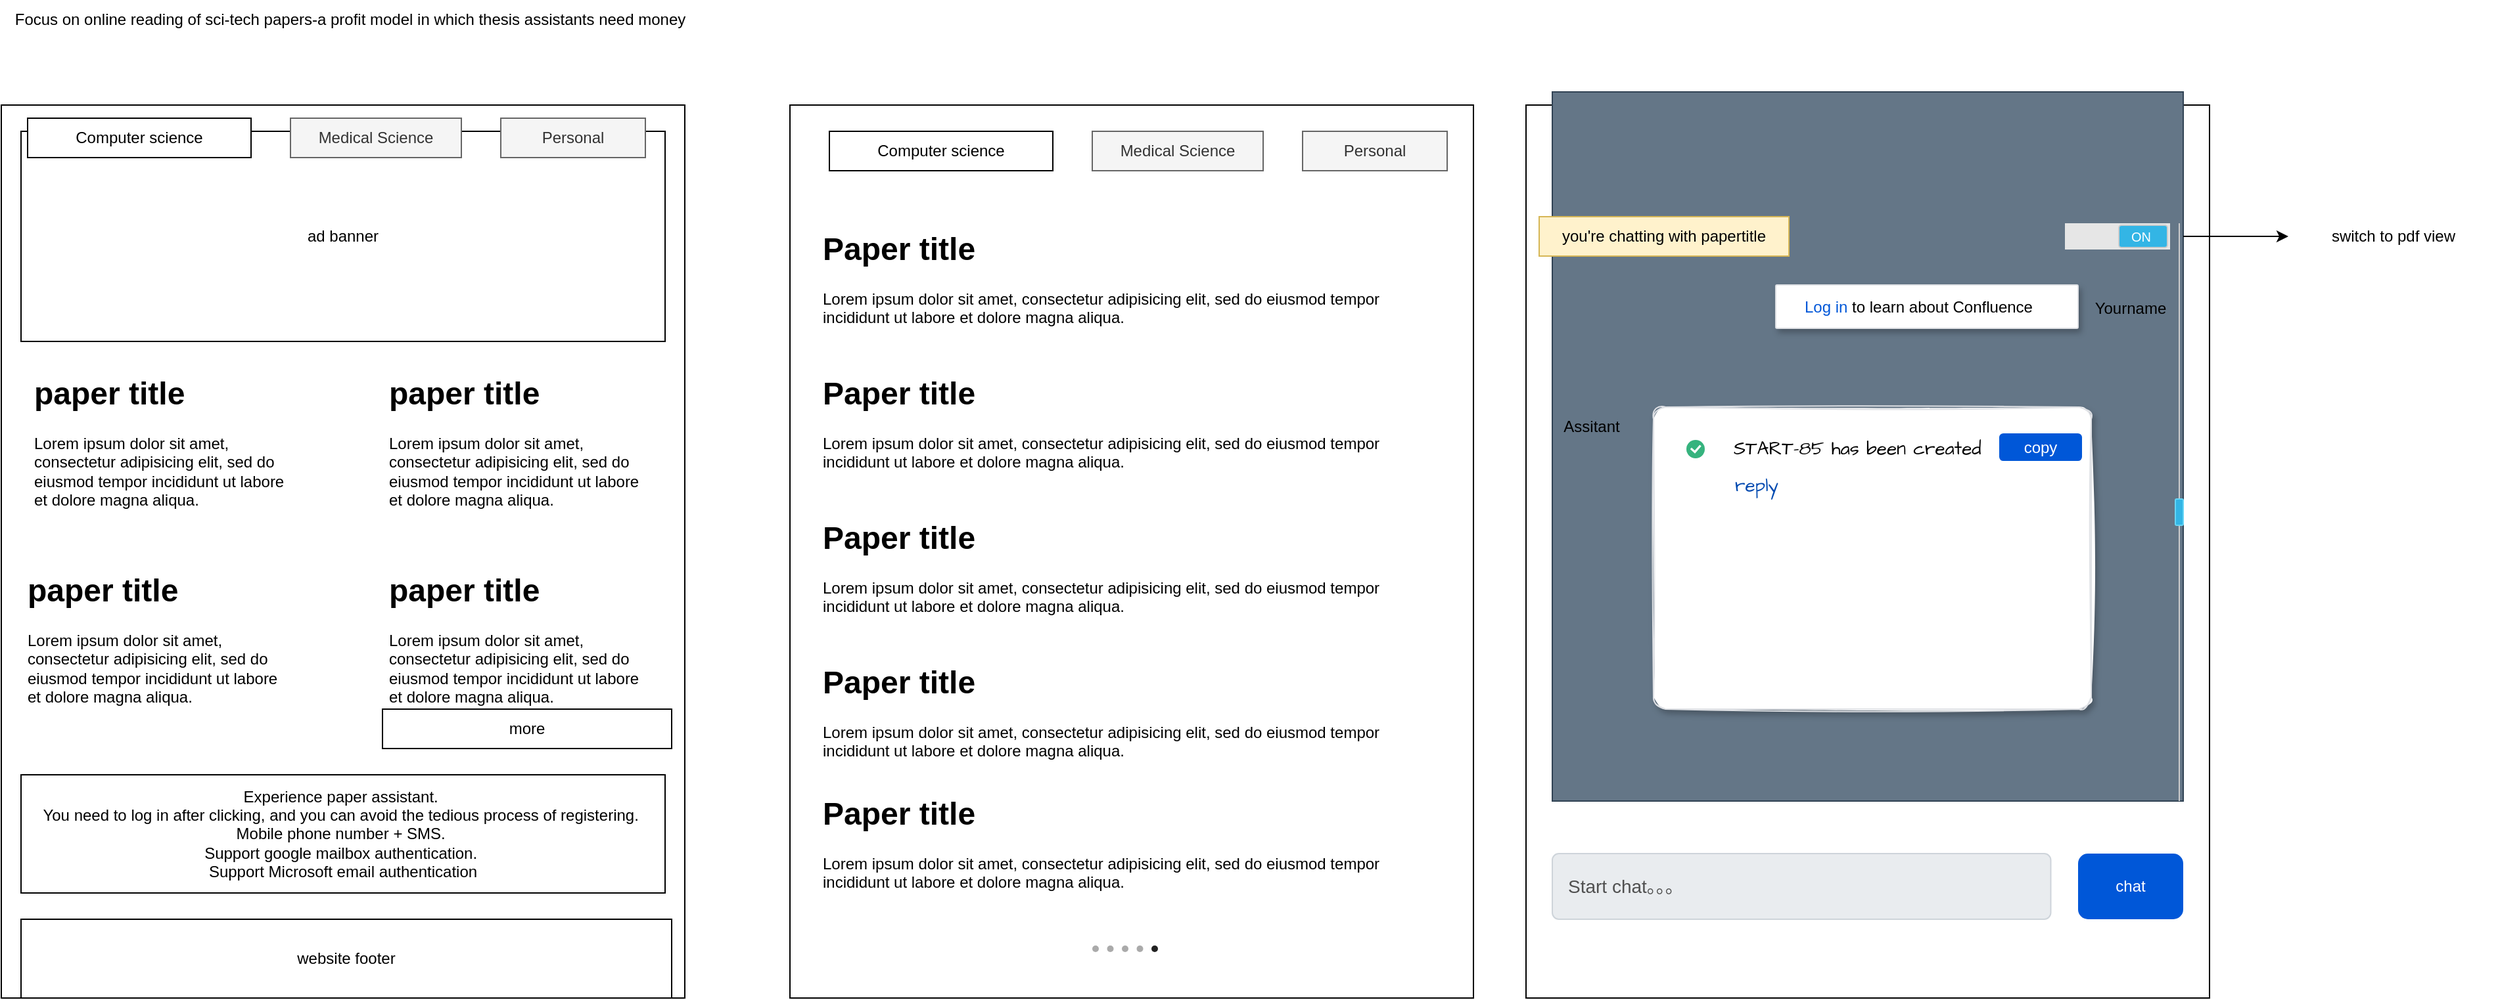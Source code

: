 <mxfile version="21.2.9" type="github">
  <diagram name="Page-1" id="Rp6j3t5JkSDYkT9uD_ft">
    <mxGraphModel dx="794" dy="1677" grid="1" gridSize="10" guides="1" tooltips="1" connect="1" arrows="1" fold="1" page="1" pageScale="1" pageWidth="827" pageHeight="1169" math="0" shadow="0">
      <root>
        <mxCell id="0" />
        <mxCell id="1" parent="0" />
        <mxCell id="XKaI5s0PBr2QPzsGbU5I-1" value="" style="rounded=0;whiteSpace=wrap;html=1;" vertex="1" parent="1">
          <mxGeometry x="160" y="40" width="520" height="680" as="geometry" />
        </mxCell>
        <mxCell id="XKaI5s0PBr2QPzsGbU5I-2" value="ad banner" style="rounded=0;whiteSpace=wrap;html=1;" vertex="1" parent="1">
          <mxGeometry x="175" y="60" width="490" height="160" as="geometry" />
        </mxCell>
        <mxCell id="XKaI5s0PBr2QPzsGbU5I-3" value="Focus on online reading of sci-tech papers-a profit model in which thesis assistants need money" style="text;html=1;align=center;verticalAlign=middle;resizable=0;points=[];autosize=1;strokeColor=none;fillColor=none;" vertex="1" parent="1">
          <mxGeometry x="160" y="-40" width="530" height="30" as="geometry" />
        </mxCell>
        <mxCell id="XKaI5s0PBr2QPzsGbU5I-4" value="Computer science" style="rounded=0;whiteSpace=wrap;html=1;" vertex="1" parent="1">
          <mxGeometry x="180" y="50" width="170" height="30" as="geometry" />
        </mxCell>
        <mxCell id="XKaI5s0PBr2QPzsGbU5I-5" value="Medical Science" style="rounded=0;whiteSpace=wrap;html=1;fillColor=#f5f5f5;fontColor=#333333;strokeColor=#666666;" vertex="1" parent="1">
          <mxGeometry x="380" y="50" width="130" height="30" as="geometry" />
        </mxCell>
        <mxCell id="XKaI5s0PBr2QPzsGbU5I-7" value="Personal" style="rounded=0;whiteSpace=wrap;html=1;fillColor=#f5f5f5;fontColor=#333333;strokeColor=#666666;" vertex="1" parent="1">
          <mxGeometry x="540" y="50" width="110" height="30" as="geometry" />
        </mxCell>
        <mxCell id="XKaI5s0PBr2QPzsGbU5I-8" value="&lt;h1&gt;paper title&lt;/h1&gt;&lt;p&gt;Lorem ipsum dolor sit amet, consectetur adipisicing elit, sed do eiusmod tempor incididunt ut labore et dolore magna aliqua.&lt;/p&gt;" style="text;html=1;strokeColor=none;fillColor=none;spacing=5;spacingTop=-20;whiteSpace=wrap;overflow=hidden;rounded=0;" vertex="1" parent="1">
          <mxGeometry x="180" y="240" width="200" height="120" as="geometry" />
        </mxCell>
        <mxCell id="XKaI5s0PBr2QPzsGbU5I-9" value="&lt;h1&gt;paper title&lt;/h1&gt;&lt;p&gt;Lorem ipsum dolor sit amet, consectetur adipisicing elit, sed do eiusmod tempor incididunt ut labore et dolore magna aliqua.&lt;/p&gt;" style="text;html=1;strokeColor=none;fillColor=none;spacing=5;spacingTop=-20;whiteSpace=wrap;overflow=hidden;rounded=0;" vertex="1" parent="1">
          <mxGeometry x="450" y="240" width="200" height="120" as="geometry" />
        </mxCell>
        <mxCell id="XKaI5s0PBr2QPzsGbU5I-10" value="&lt;h1&gt;paper title&lt;/h1&gt;&lt;p&gt;Lorem ipsum dolor sit amet, consectetur adipisicing elit, sed do eiusmod tempor incididunt ut labore et dolore magna aliqua.&lt;/p&gt;" style="text;html=1;strokeColor=none;fillColor=none;spacing=5;spacingTop=-20;whiteSpace=wrap;overflow=hidden;rounded=0;" vertex="1" parent="1">
          <mxGeometry x="175" y="390" width="200" height="120" as="geometry" />
        </mxCell>
        <mxCell id="XKaI5s0PBr2QPzsGbU5I-11" value="&lt;h1&gt;paper title&lt;/h1&gt;&lt;p&gt;Lorem ipsum dolor sit amet, consectetur adipisicing elit, sed do eiusmod tempor incididunt ut labore et dolore magna aliqua.&lt;/p&gt;" style="text;html=1;strokeColor=none;fillColor=none;spacing=5;spacingTop=-20;whiteSpace=wrap;overflow=hidden;rounded=0;" vertex="1" parent="1">
          <mxGeometry x="450" y="390" width="200" height="120" as="geometry" />
        </mxCell>
        <mxCell id="XKaI5s0PBr2QPzsGbU5I-12" value="&lt;div&gt;Experience paper assistant.&amp;nbsp;&lt;/div&gt;&lt;div&gt;You need to log in after clicking, and you can avoid the tedious process of registering.&amp;nbsp;&lt;/div&gt;&lt;div&gt;Mobile phone number + SMS.&amp;nbsp;&lt;/div&gt;&lt;div&gt;Support google mailbox authentication.&amp;nbsp;&lt;/div&gt;&lt;div&gt;Support Microsoft email authentication&lt;/div&gt;" style="rounded=0;whiteSpace=wrap;html=1;" vertex="1" parent="1">
          <mxGeometry x="175" y="550" width="490" height="90" as="geometry" />
        </mxCell>
        <mxCell id="XKaI5s0PBr2QPzsGbU5I-13" value="more" style="rounded=0;whiteSpace=wrap;html=1;" vertex="1" parent="1">
          <mxGeometry x="450" y="500" width="220" height="30" as="geometry" />
        </mxCell>
        <mxCell id="XKaI5s0PBr2QPzsGbU5I-14" value="website footer" style="rounded=0;whiteSpace=wrap;html=1;" vertex="1" parent="1">
          <mxGeometry x="175" y="660" width="495" height="60" as="geometry" />
        </mxCell>
        <mxCell id="XKaI5s0PBr2QPzsGbU5I-15" value="" style="rounded=0;whiteSpace=wrap;html=1;" vertex="1" parent="1">
          <mxGeometry x="760" y="40" width="520" height="680" as="geometry" />
        </mxCell>
        <mxCell id="XKaI5s0PBr2QPzsGbU5I-54" value="&lt;h1&gt;Paper title&lt;/h1&gt;&lt;p&gt;Lorem ipsum dolor sit amet, consectetur adipisicing elit, sed do eiusmod tempor incididunt ut labore et dolore magna aliqua.&lt;/p&gt;" style="text;html=1;strokeColor=none;fillColor=none;spacing=5;spacingTop=-20;whiteSpace=wrap;overflow=hidden;rounded=0;" vertex="1" parent="1">
          <mxGeometry x="780" y="130" width="480" height="110" as="geometry" />
        </mxCell>
        <mxCell id="XKaI5s0PBr2QPzsGbU5I-55" value="Computer science" style="rounded=0;whiteSpace=wrap;html=1;" vertex="1" parent="1">
          <mxGeometry x="790" y="60" width="170" height="30" as="geometry" />
        </mxCell>
        <mxCell id="XKaI5s0PBr2QPzsGbU5I-56" value="Medical Science" style="rounded=0;whiteSpace=wrap;html=1;fillColor=#f5f5f5;fontColor=#333333;strokeColor=#666666;" vertex="1" parent="1">
          <mxGeometry x="990" y="60" width="130" height="30" as="geometry" />
        </mxCell>
        <mxCell id="XKaI5s0PBr2QPzsGbU5I-57" value="Personal" style="rounded=0;whiteSpace=wrap;html=1;fillColor=#f5f5f5;fontColor=#333333;strokeColor=#666666;" vertex="1" parent="1">
          <mxGeometry x="1150" y="60" width="110" height="30" as="geometry" />
        </mxCell>
        <mxCell id="XKaI5s0PBr2QPzsGbU5I-60" value="&lt;h1&gt;Paper title&lt;/h1&gt;&lt;p&gt;Lorem ipsum dolor sit amet, consectetur adipisicing elit, sed do eiusmod tempor incididunt ut labore et dolore magna aliqua.&lt;/p&gt;" style="text;html=1;strokeColor=none;fillColor=none;spacing=5;spacingTop=-20;whiteSpace=wrap;overflow=hidden;rounded=0;" vertex="1" parent="1">
          <mxGeometry x="780" y="240" width="480" height="110" as="geometry" />
        </mxCell>
        <mxCell id="XKaI5s0PBr2QPzsGbU5I-61" value="&lt;h1&gt;Paper title&lt;/h1&gt;&lt;p&gt;Lorem ipsum dolor sit amet, consectetur adipisicing elit, sed do eiusmod tempor incididunt ut labore et dolore magna aliqua.&lt;/p&gt;" style="text;html=1;strokeColor=none;fillColor=none;spacing=5;spacingTop=-20;whiteSpace=wrap;overflow=hidden;rounded=0;" vertex="1" parent="1">
          <mxGeometry x="780" y="350" width="480" height="110" as="geometry" />
        </mxCell>
        <mxCell id="XKaI5s0PBr2QPzsGbU5I-62" value="&lt;h1&gt;Paper title&lt;/h1&gt;&lt;p&gt;Lorem ipsum dolor sit amet, consectetur adipisicing elit, sed do eiusmod tempor incididunt ut labore et dolore magna aliqua.&lt;/p&gt;" style="text;html=1;strokeColor=none;fillColor=none;spacing=5;spacingTop=-20;whiteSpace=wrap;overflow=hidden;rounded=0;" vertex="1" parent="1">
          <mxGeometry x="780" y="460" width="480" height="110" as="geometry" />
        </mxCell>
        <mxCell id="XKaI5s0PBr2QPzsGbU5I-63" value="" style="html=1;verticalLabelPosition=bottom;labelBackgroundColor=#ffffff;verticalAlign=top;shadow=0;dashed=0;strokeWidth=1;shape=mxgraph.ios7ui.pageControl;fillColor=#222222;strokeColor=#aaaaaa;sketch=0;" vertex="1" parent="1">
          <mxGeometry x="990" y="680" width="50" height="5" as="geometry" />
        </mxCell>
        <mxCell id="XKaI5s0PBr2QPzsGbU5I-64" value="&lt;h1&gt;Paper title&lt;/h1&gt;&lt;p&gt;Lorem ipsum dolor sit amet, consectetur adipisicing elit, sed do eiusmod tempor incididunt ut labore et dolore magna aliqua.&lt;/p&gt;" style="text;html=1;strokeColor=none;fillColor=none;spacing=5;spacingTop=-20;whiteSpace=wrap;overflow=hidden;rounded=0;" vertex="1" parent="1">
          <mxGeometry x="780" y="560" width="480" height="110" as="geometry" />
        </mxCell>
        <mxCell id="XKaI5s0PBr2QPzsGbU5I-65" value="" style="rounded=0;whiteSpace=wrap;html=1;" vertex="1" parent="1">
          <mxGeometry x="1320" y="40" width="520" height="680" as="geometry" />
        </mxCell>
        <mxCell id="XKaI5s0PBr2QPzsGbU5I-67" value="Computer science" style="rounded=0;whiteSpace=wrap;html=1;" vertex="1" parent="1">
          <mxGeometry x="1350" y="60" width="170" height="30" as="geometry" />
        </mxCell>
        <mxCell id="XKaI5s0PBr2QPzsGbU5I-68" value="Medical Science" style="rounded=0;whiteSpace=wrap;html=1;fillColor=#f5f5f5;fontColor=#333333;strokeColor=#666666;" vertex="1" parent="1">
          <mxGeometry x="1550" y="60" width="130" height="30" as="geometry" />
        </mxCell>
        <mxCell id="XKaI5s0PBr2QPzsGbU5I-69" value="Personal" style="rounded=0;whiteSpace=wrap;html=1;fillColor=#f5f5f5;fontColor=#333333;strokeColor=#666666;" vertex="1" parent="1">
          <mxGeometry x="1710" y="60" width="110" height="30" as="geometry" />
        </mxCell>
        <mxCell id="XKaI5s0PBr2QPzsGbU5I-76" value="chat" style="rounded=1;fillColor=#0057D8;align=center;strokeColor=none;html=1;whiteSpace=wrap;fontColor=#ffffff;fontSize=12;sketch=0;" vertex="1" parent="1">
          <mxGeometry x="1740" y="610" width="80" height="50" as="geometry" />
        </mxCell>
        <mxCell id="XKaI5s0PBr2QPzsGbU5I-79" value="Start chat。。。" style="html=1;shadow=0;dashed=0;shape=mxgraph.bootstrap.rrect;rSize=5;strokeColor=#CED4DA;strokeWidth=1;fillColor=#E9ECEF;fontColor=#505050;whiteSpace=wrap;align=left;verticalAlign=middle;spacingLeft=10;fontSize=14;" vertex="1" parent="1">
          <mxGeometry x="1340" y="610" width="379.23" height="50" as="geometry" />
        </mxCell>
        <mxCell id="XKaI5s0PBr2QPzsGbU5I-80" value="" style="rounded=0;whiteSpace=wrap;html=1;fillColor=#647687;strokeColor=#314354;fontColor=#ffffff;" vertex="1" parent="1">
          <mxGeometry x="1340" y="30" width="480" height="540" as="geometry" />
        </mxCell>
        <mxCell id="XKaI5s0PBr2QPzsGbU5I-81" value="you&#39;re chatting with papertitle" style="text;html=1;strokeColor=#d6b656;fillColor=#fff2cc;align=center;verticalAlign=middle;whiteSpace=wrap;rounded=0;" vertex="1" parent="1">
          <mxGeometry x="1330" y="125" width="190" height="30" as="geometry" />
        </mxCell>
        <mxCell id="XKaI5s0PBr2QPzsGbU5I-82" value="Yourname" style="text;html=1;strokeColor=none;fillColor=none;align=center;verticalAlign=middle;whiteSpace=wrap;rounded=0;" vertex="1" parent="1">
          <mxGeometry x="1750" y="180" width="60" height="30" as="geometry" />
        </mxCell>
        <mxCell id="XKaI5s0PBr2QPzsGbU5I-84" value="&lt;font color=&quot;#0057d8&quot;&gt;Log in&lt;/font&gt; to learn about Confluence" style="rounded=1;arcSize=3;fillColor=#ffffff;strokeColor=#DFE1E5;strokeWidth=1;shadow=1;align=left;html=1;whiteSpace=wrap;spacingLeft=20;spacingRight=20;fontSize=12;" vertex="1" parent="1">
          <mxGeometry x="1510" y="177" width="230" height="33" as="geometry" />
        </mxCell>
        <mxCell id="XKaI5s0PBr2QPzsGbU5I-86" value="Assitant" style="text;html=1;strokeColor=none;fillColor=none;align=center;verticalAlign=middle;whiteSpace=wrap;rounded=0;" vertex="1" parent="1">
          <mxGeometry x="1340" y="270" width="60" height="30" as="geometry" />
        </mxCell>
        <mxCell id="XKaI5s0PBr2QPzsGbU5I-87" value="" style="rounded=1;fillColor=#ffffff;strokeColor=#DFE1E5;shadow=1;html=1;arcSize=4;sketch=1;hachureGap=4;pointerEvents=0;fontFamily=Architects Daughter;fontSource=https%3A%2F%2Ffonts.googleapis.com%2Fcss%3Ffamily%3DArchitects%2BDaughter;fontSize=20;" vertex="1" parent="1">
          <mxGeometry x="1417" y="270" width="333" height="230" as="geometry" />
        </mxCell>
        <mxCell id="XKaI5s0PBr2QPzsGbU5I-88" value="START-85 has been created" style="html=1;shadow=0;dashed=0;shape=mxgraph.atlassian.checkbox;fillColor=#36B37E;strokeColor=none;html=1;fontSize=14;fontStyle=0;labelPosition=right;align=left;spacingLeft=20;sketch=0;hachureGap=4;pointerEvents=0;fontFamily=Architects Daughter;fontSource=https%3A%2F%2Ffonts.googleapis.com%2Fcss%3Ffamily%3DArchitects%2BDaughter;" vertex="1" parent="XKaI5s0PBr2QPzsGbU5I-87">
          <mxGeometry width="14" height="14" relative="1" as="geometry">
            <mxPoint x="25" y="25" as="offset" />
          </mxGeometry>
        </mxCell>
        <mxCell id="XKaI5s0PBr2QPzsGbU5I-89" value="reply" style="html=1;shadow=0;dashed=0;shape=mxgraph.atlassian.checkbox;fillColor=none;strokeColor=none;html=1;fontSize=14;fontStyle=0;fontColor=#0049B0;align=left;sketch=1;hachureGap=4;pointerEvents=0;fontFamily=Architects Daughter;fontSource=https%3A%2F%2Ffonts.googleapis.com%2Fcss%3Ffamily%3DArchitects%2BDaughter;" vertex="1" parent="XKaI5s0PBr2QPzsGbU5I-87">
          <mxGeometry width="260" height="20" relative="1" as="geometry">
            <mxPoint x="60" y="50" as="offset" />
          </mxGeometry>
        </mxCell>
        <mxCell id="XKaI5s0PBr2QPzsGbU5I-95" value="copy" style="rounded=1;fillColor=#0057D8;strokeColor=none;html=1;whiteSpace=wrap;fontColor=#ffffff;align=center;verticalAlign=middle;fontStyle=0;fontSize=12;sketch=0;" vertex="1" parent="XKaI5s0PBr2QPzsGbU5I-87">
          <mxGeometry x="263" y="20" width="63" height="21" as="geometry" />
        </mxCell>
        <mxCell id="XKaI5s0PBr2QPzsGbU5I-91" value="" style="verticalLabelPosition=bottom;verticalAlign=top;html=1;shadow=0;dashed=0;strokeWidth=1;shape=mxgraph.android.quickscroll3;dy=0.5;fillColor=#33b5e5;strokeColor=#66D5F5;" vertex="1" parent="1">
          <mxGeometry x="1814" y="130" width="6" height="440" as="geometry" />
        </mxCell>
        <mxCell id="XKaI5s0PBr2QPzsGbU5I-92" value="" style="verticalLabelPosition=bottom;verticalAlign=top;html=1;shadow=0;dashed=0;strokeWidth=1;shape=mxgraph.android.switch_on;fillColor=#E6E6E6;sketch=0;" vertex="1" parent="1">
          <mxGeometry x="1730" y="130" width="80" height="20" as="geometry" />
        </mxCell>
        <mxCell id="XKaI5s0PBr2QPzsGbU5I-93" value="" style="endArrow=classic;html=1;rounded=0;" edge="1" parent="1">
          <mxGeometry width="50" height="50" relative="1" as="geometry">
            <mxPoint x="1820" y="140" as="sourcePoint" />
            <mxPoint x="1900" y="140" as="targetPoint" />
          </mxGeometry>
        </mxCell>
        <mxCell id="XKaI5s0PBr2QPzsGbU5I-94" value="switch to pdf view" style="text;html=1;strokeColor=none;fillColor=none;align=center;verticalAlign=middle;whiteSpace=wrap;rounded=0;" vertex="1" parent="1">
          <mxGeometry x="1900" y="125" width="160" height="30" as="geometry" />
        </mxCell>
      </root>
    </mxGraphModel>
  </diagram>
</mxfile>

